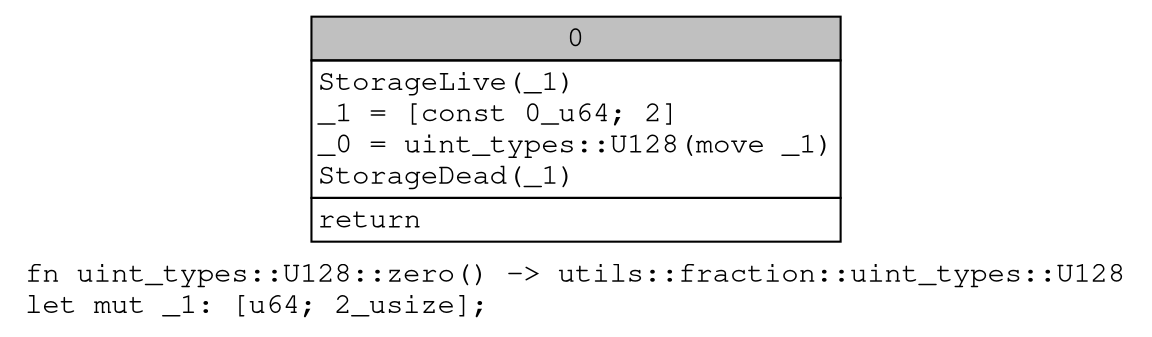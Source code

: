 digraph Mir_0_11887 {
    graph [fontname="Courier, monospace"];
    node [fontname="Courier, monospace"];
    edge [fontname="Courier, monospace"];
    label=<fn uint_types::U128::zero() -&gt; utils::fraction::uint_types::U128<br align="left"/>let mut _1: [u64; 2_usize];<br align="left"/>>;
    bb0__0_11887 [shape="none", label=<<table border="0" cellborder="1" cellspacing="0"><tr><td bgcolor="gray" align="center" colspan="1">0</td></tr><tr><td align="left" balign="left">StorageLive(_1)<br/>_1 = [const 0_u64; 2]<br/>_0 = uint_types::U128(move _1)<br/>StorageDead(_1)<br/></td></tr><tr><td align="left">return</td></tr></table>>];
}
